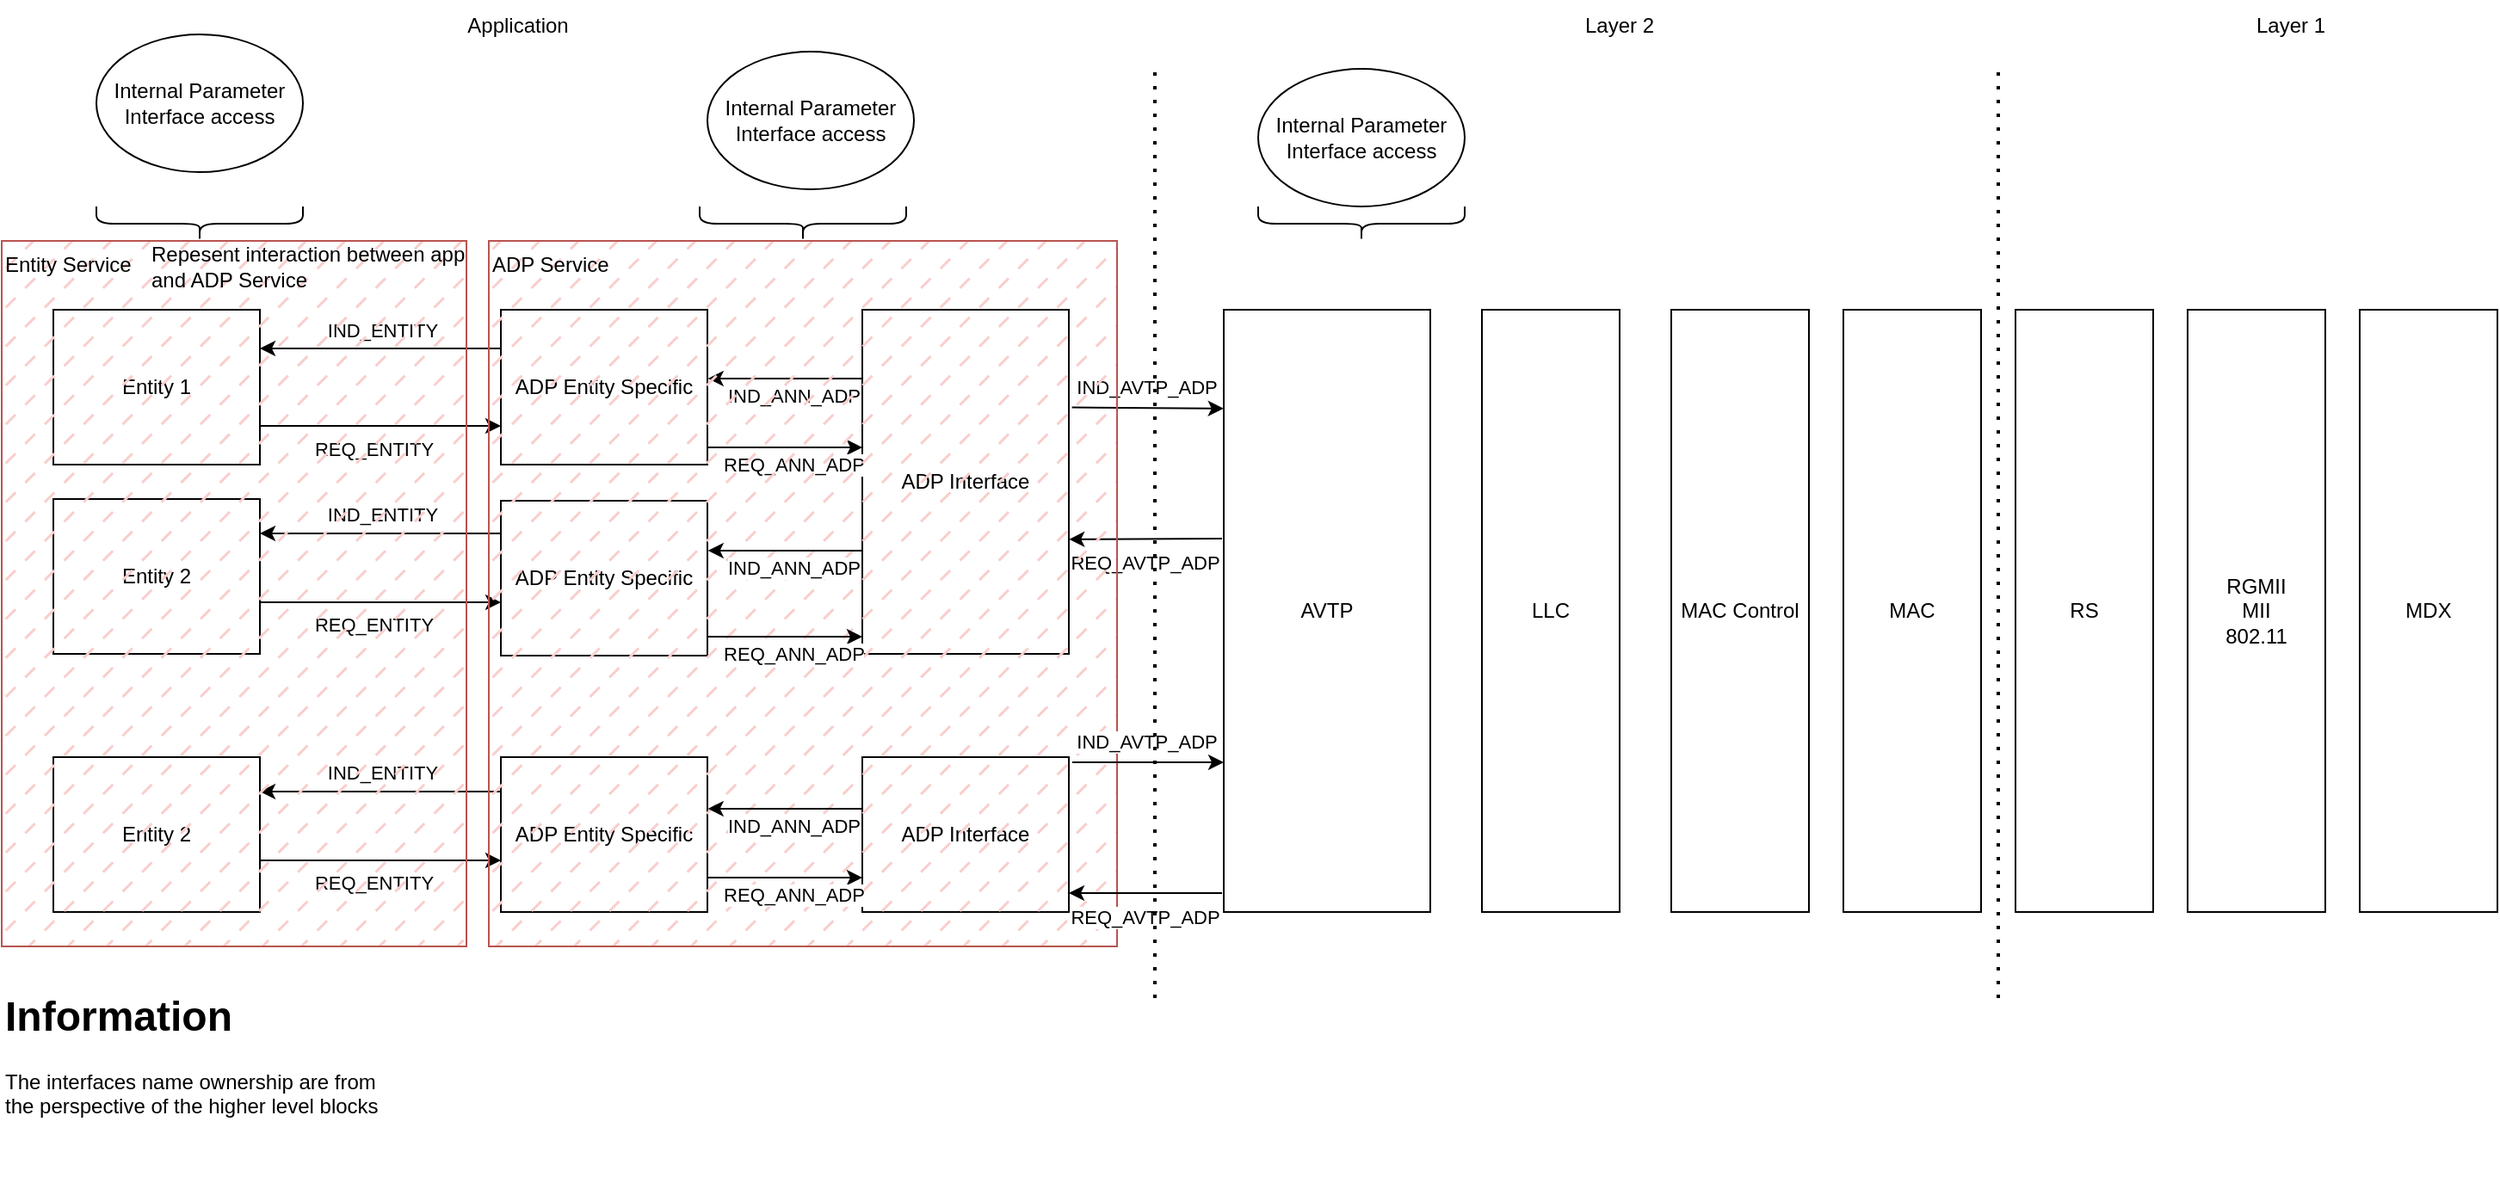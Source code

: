 <mxfile version="26.0.9">
  <diagram name="Page-1" id="9z0YFjZu2Rw0MtVLGU6C">
    <mxGraphModel dx="2083" dy="1195" grid="1" gridSize="10" guides="1" tooltips="1" connect="1" arrows="1" fold="1" page="1" pageScale="1" pageWidth="850" pageHeight="1100" math="0" shadow="0">
      <root>
        <mxCell id="0" />
        <mxCell id="1" parent="0" />
        <mxCell id="UzWYed5YLgEl18jT7IFQ-2" value="ADP Interface" style="rounded=0;whiteSpace=wrap;html=1;" parent="1" vertex="1">
          <mxGeometry x="370" y="210" width="120" height="200" as="geometry" />
        </mxCell>
        <mxCell id="UzWYed5YLgEl18jT7IFQ-3" value="AVTP" style="rounded=0;whiteSpace=wrap;html=1;" parent="1" vertex="1">
          <mxGeometry x="580" y="210" width="120" height="350" as="geometry" />
        </mxCell>
        <mxCell id="UzWYed5YLgEl18jT7IFQ-4" value="Entity 1" style="rounded=0;whiteSpace=wrap;html=1;" parent="1" vertex="1">
          <mxGeometry x="-100" y="210" width="120" height="90" as="geometry" />
        </mxCell>
        <mxCell id="wPsDTuYzJyGJiECS1vXu-1" style="edgeStyle=orthogonalEdgeStyle;rounded=0;orthogonalLoop=1;jettySize=auto;html=1;entryX=1;entryY=0.25;entryDx=0;entryDy=0;exitX=0;exitY=0.25;exitDx=0;exitDy=0;" parent="1" source="UzWYed5YLgEl18jT7IFQ-10" target="UzWYed5YLgEl18jT7IFQ-4" edge="1">
          <mxGeometry relative="1" as="geometry">
            <Array as="points">
              <mxPoint x="120" y="233" />
              <mxPoint x="120" y="233" />
            </Array>
          </mxGeometry>
        </mxCell>
        <mxCell id="wPsDTuYzJyGJiECS1vXu-2" value="IND_ENTITY" style="edgeLabel;html=1;align=center;verticalAlign=middle;resizable=0;points=[];" parent="wPsDTuYzJyGJiECS1vXu-1" vertex="1" connectable="0">
          <mxGeometry x="0.209" relative="1" as="geometry">
            <mxPoint x="15" y="-11" as="offset" />
          </mxGeometry>
        </mxCell>
        <mxCell id="UzWYed5YLgEl18jT7IFQ-10" value="ADP Entity Specific" style="rounded=0;whiteSpace=wrap;html=1;" parent="1" vertex="1">
          <mxGeometry x="160" y="210" width="120" height="90" as="geometry" />
        </mxCell>
        <mxCell id="UzWYed5YLgEl18jT7IFQ-13" value="MAC" style="rounded=0;whiteSpace=wrap;html=1;" parent="1" vertex="1">
          <mxGeometry x="940" y="210" width="80" height="350" as="geometry" />
        </mxCell>
        <mxCell id="UzWYed5YLgEl18jT7IFQ-18" value="ADP Entity Specific" style="rounded=0;whiteSpace=wrap;html=1;" parent="1" vertex="1">
          <mxGeometry x="160" y="321" width="120" height="90" as="geometry" />
        </mxCell>
        <mxCell id="UzWYed5YLgEl18jT7IFQ-21" value="ADP Interface" style="rounded=0;whiteSpace=wrap;html=1;" parent="1" vertex="1">
          <mxGeometry x="370" y="470" width="120" height="90" as="geometry" />
        </mxCell>
        <mxCell id="UzWYed5YLgEl18jT7IFQ-23" value="Entity 2" style="rounded=0;whiteSpace=wrap;html=1;" parent="1" vertex="1">
          <mxGeometry x="-100" y="320" width="120" height="90" as="geometry" />
        </mxCell>
        <mxCell id="UzWYed5YLgEl18jT7IFQ-25" value="ADP Entity Specific" style="rounded=0;whiteSpace=wrap;html=1;" parent="1" vertex="1">
          <mxGeometry x="160" y="470" width="120" height="90" as="geometry" />
        </mxCell>
        <mxCell id="UzWYed5YLgEl18jT7IFQ-28" value="" style="shape=curlyBracket;whiteSpace=wrap;html=1;rounded=1;flipH=1;labelPosition=right;verticalLabelPosition=middle;align=left;verticalAlign=middle;rotation=90;" parent="1" vertex="1">
          <mxGeometry x="-25" y="100" width="20" height="120" as="geometry" />
        </mxCell>
        <mxCell id="UzWYed5YLgEl18jT7IFQ-30" value="" style="shape=curlyBracket;whiteSpace=wrap;html=1;rounded=1;flipH=1;labelPosition=right;verticalLabelPosition=middle;align=left;verticalAlign=middle;rotation=90;" parent="1" vertex="1">
          <mxGeometry x="325.5" y="100" width="20" height="120" as="geometry" />
        </mxCell>
        <mxCell id="UzWYed5YLgEl18jT7IFQ-31" value="Internal Parameter Interface access" style="ellipse;whiteSpace=wrap;html=1;" parent="1" vertex="1">
          <mxGeometry x="280" y="60" width="120" height="80" as="geometry" />
        </mxCell>
        <mxCell id="UzWYed5YLgEl18jT7IFQ-32" value="Internal Parameter Interface access" style="ellipse;whiteSpace=wrap;html=1;" parent="1" vertex="1">
          <mxGeometry x="-75" y="50" width="120" height="80" as="geometry" />
        </mxCell>
        <mxCell id="UzWYed5YLgEl18jT7IFQ-34" value="Entity 2" style="rounded=0;whiteSpace=wrap;html=1;" parent="1" vertex="1">
          <mxGeometry x="-100" y="470" width="120" height="90" as="geometry" />
        </mxCell>
        <mxCell id="wPsDTuYzJyGJiECS1vXu-3" value="" style="endArrow=classic;html=1;rounded=0;exitX=1;exitY=0.75;exitDx=0;exitDy=0;entryX=0;entryY=0.75;entryDx=0;entryDy=0;" parent="1" source="UzWYed5YLgEl18jT7IFQ-4" target="UzWYed5YLgEl18jT7IFQ-10" edge="1">
          <mxGeometry width="50" height="50" relative="1" as="geometry">
            <mxPoint x="360" y="280" as="sourcePoint" />
            <mxPoint x="410" y="230" as="targetPoint" />
          </mxGeometry>
        </mxCell>
        <mxCell id="wPsDTuYzJyGJiECS1vXu-4" value="REQ_ENTITY" style="edgeLabel;html=1;align=center;verticalAlign=middle;resizable=0;points=[];" parent="wPsDTuYzJyGJiECS1vXu-3" vertex="1" connectable="0">
          <mxGeometry x="-0.055" y="3" relative="1" as="geometry">
            <mxPoint y="16" as="offset" />
          </mxGeometry>
        </mxCell>
        <mxCell id="wPsDTuYzJyGJiECS1vXu-15" value="" style="shape=curlyBracket;whiteSpace=wrap;html=1;rounded=1;flipH=1;labelPosition=right;verticalLabelPosition=middle;align=left;verticalAlign=middle;rotation=90;" parent="1" vertex="1">
          <mxGeometry x="650" y="100" width="20" height="120" as="geometry" />
        </mxCell>
        <mxCell id="wPsDTuYzJyGJiECS1vXu-16" value="Internal Parameter Interface access" style="ellipse;whiteSpace=wrap;html=1;" parent="1" vertex="1">
          <mxGeometry x="600" y="70" width="120" height="80" as="geometry" />
        </mxCell>
        <mxCell id="wPsDTuYzJyGJiECS1vXu-18" value="" style="endArrow=classic;html=1;rounded=0;entryX=-0.001;entryY=0.164;entryDx=0;entryDy=0;entryPerimeter=0;exitX=1.015;exitY=0.284;exitDx=0;exitDy=0;exitPerimeter=0;" parent="1" source="UzWYed5YLgEl18jT7IFQ-2" target="UzWYed5YLgEl18jT7IFQ-3" edge="1">
          <mxGeometry width="50" height="50" relative="1" as="geometry">
            <mxPoint x="490" y="320" as="sourcePoint" />
            <mxPoint x="540" y="270" as="targetPoint" />
          </mxGeometry>
        </mxCell>
        <mxCell id="wPsDTuYzJyGJiECS1vXu-38" value="IND_AVTP_ADP" style="edgeLabel;html=1;align=center;verticalAlign=middle;resizable=0;points=[];" parent="wPsDTuYzJyGJiECS1vXu-18" vertex="1" connectable="0">
          <mxGeometry x="-0.594" y="-2" relative="1" as="geometry">
            <mxPoint x="25" y="-14" as="offset" />
          </mxGeometry>
        </mxCell>
        <mxCell id="wPsDTuYzJyGJiECS1vXu-19" value="" style="endArrow=classic;html=1;rounded=0;entryX=1.001;entryY=0.667;entryDx=0;entryDy=0;entryPerimeter=0;" parent="1" target="UzWYed5YLgEl18jT7IFQ-2" edge="1">
          <mxGeometry width="50" height="50" relative="1" as="geometry">
            <mxPoint x="579" y="343" as="sourcePoint" />
            <mxPoint x="490" y="340" as="targetPoint" />
          </mxGeometry>
        </mxCell>
        <mxCell id="wPsDTuYzJyGJiECS1vXu-39" value="REQ_AVTP_ADP" style="edgeLabel;html=1;align=center;verticalAlign=middle;resizable=0;points=[];" parent="wPsDTuYzJyGJiECS1vXu-19" vertex="1" connectable="0">
          <mxGeometry x="0.188" y="2" relative="1" as="geometry">
            <mxPoint x="8" y="12" as="offset" />
          </mxGeometry>
        </mxCell>
        <mxCell id="wPsDTuYzJyGJiECS1vXu-20" style="edgeStyle=orthogonalEdgeStyle;rounded=0;orthogonalLoop=1;jettySize=auto;html=1;entryX=1;entryY=0.25;entryDx=0;entryDy=0;exitX=0;exitY=0.25;exitDx=0;exitDy=0;" parent="1" edge="1">
          <mxGeometry relative="1" as="geometry">
            <mxPoint x="160" y="340" as="sourcePoint" />
            <mxPoint x="20" y="340" as="targetPoint" />
            <Array as="points">
              <mxPoint x="120" y="340" />
              <mxPoint x="120" y="340" />
            </Array>
          </mxGeometry>
        </mxCell>
        <mxCell id="wPsDTuYzJyGJiECS1vXu-21" value="IND_ENTITY" style="edgeLabel;html=1;align=center;verticalAlign=middle;resizable=0;points=[];" parent="wPsDTuYzJyGJiECS1vXu-20" vertex="1" connectable="0">
          <mxGeometry x="0.209" relative="1" as="geometry">
            <mxPoint x="15" y="-11" as="offset" />
          </mxGeometry>
        </mxCell>
        <mxCell id="wPsDTuYzJyGJiECS1vXu-22" value="" style="endArrow=classic;html=1;rounded=0;exitX=1;exitY=0.75;exitDx=0;exitDy=0;entryX=0;entryY=0.75;entryDx=0;entryDy=0;" parent="1" edge="1">
          <mxGeometry width="50" height="50" relative="1" as="geometry">
            <mxPoint x="20" y="380" as="sourcePoint" />
            <mxPoint x="160" y="380" as="targetPoint" />
          </mxGeometry>
        </mxCell>
        <mxCell id="wPsDTuYzJyGJiECS1vXu-23" value="REQ_ENTITY" style="edgeLabel;html=1;align=center;verticalAlign=middle;resizable=0;points=[];" parent="wPsDTuYzJyGJiECS1vXu-22" vertex="1" connectable="0">
          <mxGeometry x="-0.055" y="3" relative="1" as="geometry">
            <mxPoint y="16" as="offset" />
          </mxGeometry>
        </mxCell>
        <mxCell id="wPsDTuYzJyGJiECS1vXu-24" style="edgeStyle=orthogonalEdgeStyle;rounded=0;orthogonalLoop=1;jettySize=auto;html=1;entryX=1;entryY=0.25;entryDx=0;entryDy=0;exitX=0;exitY=0.25;exitDx=0;exitDy=0;" parent="1" edge="1">
          <mxGeometry relative="1" as="geometry">
            <mxPoint x="160" y="490" as="sourcePoint" />
            <mxPoint x="20" y="490" as="targetPoint" />
            <Array as="points">
              <mxPoint x="120" y="490" />
              <mxPoint x="120" y="490" />
            </Array>
          </mxGeometry>
        </mxCell>
        <mxCell id="wPsDTuYzJyGJiECS1vXu-25" value="IND_ENTITY" style="edgeLabel;html=1;align=center;verticalAlign=middle;resizable=0;points=[];" parent="wPsDTuYzJyGJiECS1vXu-24" vertex="1" connectable="0">
          <mxGeometry x="0.209" relative="1" as="geometry">
            <mxPoint x="15" y="-11" as="offset" />
          </mxGeometry>
        </mxCell>
        <mxCell id="wPsDTuYzJyGJiECS1vXu-26" value="" style="endArrow=classic;html=1;rounded=0;exitX=1;exitY=0.75;exitDx=0;exitDy=0;entryX=0;entryY=0.75;entryDx=0;entryDy=0;" parent="1" edge="1">
          <mxGeometry width="50" height="50" relative="1" as="geometry">
            <mxPoint x="20" y="530" as="sourcePoint" />
            <mxPoint x="160" y="530" as="targetPoint" />
          </mxGeometry>
        </mxCell>
        <mxCell id="wPsDTuYzJyGJiECS1vXu-27" value="REQ_ENTITY" style="edgeLabel;html=1;align=center;verticalAlign=middle;resizable=0;points=[];" parent="wPsDTuYzJyGJiECS1vXu-26" vertex="1" connectable="0">
          <mxGeometry x="-0.055" y="3" relative="1" as="geometry">
            <mxPoint y="16" as="offset" />
          </mxGeometry>
        </mxCell>
        <mxCell id="wPsDTuYzJyGJiECS1vXu-29" value="" style="endArrow=classic;html=1;rounded=0;entryX=1;entryY=0.667;entryDx=0;entryDy=0;entryPerimeter=0;exitX=-0.003;exitY=0.298;exitDx=0;exitDy=0;exitPerimeter=0;" parent="1" edge="1">
          <mxGeometry width="50" height="50" relative="1" as="geometry">
            <mxPoint x="370.0" y="250.0" as="sourcePoint" />
            <mxPoint x="280.36" y="250" as="targetPoint" />
          </mxGeometry>
        </mxCell>
        <mxCell id="wPsDTuYzJyGJiECS1vXu-30" value="IND_ANN_ADP" style="edgeLabel;html=1;align=center;verticalAlign=middle;resizable=0;points=[];" parent="wPsDTuYzJyGJiECS1vXu-29" vertex="1" connectable="0">
          <mxGeometry x="0.214" y="1" relative="1" as="geometry">
            <mxPoint x="14" y="9" as="offset" />
          </mxGeometry>
        </mxCell>
        <mxCell id="wPsDTuYzJyGJiECS1vXu-32" value="&lt;h1 style=&quot;margin-top: 0px;&quot;&gt;Information&lt;/h1&gt;&lt;p&gt;The interfaces name ownership are from the perspective of the higher level blocks&lt;/p&gt;" style="text;html=1;whiteSpace=wrap;overflow=hidden;rounded=0;" parent="1" vertex="1">
          <mxGeometry x="-130" y="600" width="230" height="110" as="geometry" />
        </mxCell>
        <mxCell id="wPsDTuYzJyGJiECS1vXu-34" value="Entity Service" style="rounded=0;whiteSpace=wrap;html=1;fillColor=#f8cecc;fillStyle=dashed;strokeColor=#b85450;align=left;verticalAlign=top;" parent="1" vertex="1">
          <mxGeometry x="-130" y="170" width="270" height="410" as="geometry" />
        </mxCell>
        <mxCell id="wPsDTuYzJyGJiECS1vXu-28" value="REQ_ANN_ADP" style="endArrow=classic;html=1;rounded=0;entryX=0.003;entryY=0.08;entryDx=0;entryDy=0;entryPerimeter=0;" parent="1" edge="1">
          <mxGeometry x="0.111" y="-10" width="50" height="50" relative="1" as="geometry">
            <mxPoint x="280" y="290" as="sourcePoint" />
            <mxPoint x="370" y="290" as="targetPoint" />
            <mxPoint as="offset" />
          </mxGeometry>
        </mxCell>
        <mxCell id="wPsDTuYzJyGJiECS1vXu-36" value="ADP Service" style="rounded=0;whiteSpace=wrap;html=1;fillColor=#f8cecc;fillStyle=dashed;strokeColor=#b85450;align=left;verticalAlign=top;" parent="1" vertex="1">
          <mxGeometry x="153" y="170" width="365" height="410" as="geometry" />
        </mxCell>
        <mxCell id="wPsDTuYzJyGJiECS1vXu-41" value="" style="endArrow=classic;html=1;rounded=0;entryX=-0.001;entryY=0.164;entryDx=0;entryDy=0;entryPerimeter=0;exitX=1.015;exitY=0.284;exitDx=0;exitDy=0;exitPerimeter=0;" parent="1" edge="1">
          <mxGeometry width="50" height="50" relative="1" as="geometry">
            <mxPoint x="492" y="473" as="sourcePoint" />
            <mxPoint x="580" y="473" as="targetPoint" />
          </mxGeometry>
        </mxCell>
        <mxCell id="wPsDTuYzJyGJiECS1vXu-42" value="IND_AVTP_ADP" style="edgeLabel;html=1;align=center;verticalAlign=middle;resizable=0;points=[];" parent="wPsDTuYzJyGJiECS1vXu-41" vertex="1" connectable="0">
          <mxGeometry x="-0.594" y="-2" relative="1" as="geometry">
            <mxPoint x="25" y="-14" as="offset" />
          </mxGeometry>
        </mxCell>
        <mxCell id="wPsDTuYzJyGJiECS1vXu-43" value="" style="endArrow=classic;html=1;rounded=0;entryX=1.001;entryY=0.667;entryDx=0;entryDy=0;entryPerimeter=0;" parent="1" edge="1">
          <mxGeometry width="50" height="50" relative="1" as="geometry">
            <mxPoint x="579" y="549" as="sourcePoint" />
            <mxPoint x="490" y="549" as="targetPoint" />
          </mxGeometry>
        </mxCell>
        <mxCell id="wPsDTuYzJyGJiECS1vXu-44" value="REQ_AVTP_ADP" style="edgeLabel;html=1;align=center;verticalAlign=middle;resizable=0;points=[];" parent="wPsDTuYzJyGJiECS1vXu-43" vertex="1" connectable="0">
          <mxGeometry x="0.188" y="2" relative="1" as="geometry">
            <mxPoint x="8" y="12" as="offset" />
          </mxGeometry>
        </mxCell>
        <mxCell id="wPsDTuYzJyGJiECS1vXu-45" value="Repesent interaction between app and ADP Service" style="text;html=1;align=left;verticalAlign=middle;whiteSpace=wrap;rounded=0;" parent="1" vertex="1">
          <mxGeometry x="-45" y="170" width="185" height="30" as="geometry" />
        </mxCell>
        <mxCell id="wPsDTuYzJyGJiECS1vXu-46" value="LLC" style="rounded=0;whiteSpace=wrap;html=1;" parent="1" vertex="1">
          <mxGeometry x="730" y="210" width="80" height="350" as="geometry" />
        </mxCell>
        <mxCell id="wPsDTuYzJyGJiECS1vXu-49" value="REQ_ANN_ADP" style="endArrow=classic;html=1;rounded=0;entryX=0.003;entryY=0.08;entryDx=0;entryDy=0;entryPerimeter=0;" parent="1" edge="1">
          <mxGeometry x="0.111" y="-10" width="50" height="50" relative="1" as="geometry">
            <mxPoint x="280" y="540" as="sourcePoint" />
            <mxPoint x="370" y="540" as="targetPoint" />
            <mxPoint as="offset" />
          </mxGeometry>
        </mxCell>
        <mxCell id="wPsDTuYzJyGJiECS1vXu-50" value="" style="endArrow=classic;html=1;rounded=0;entryX=1;entryY=0.667;entryDx=0;entryDy=0;entryPerimeter=0;exitX=-0.003;exitY=0.298;exitDx=0;exitDy=0;exitPerimeter=0;" parent="1" edge="1">
          <mxGeometry width="50" height="50" relative="1" as="geometry">
            <mxPoint x="370.0" y="350" as="sourcePoint" />
            <mxPoint x="280.36" y="350" as="targetPoint" />
          </mxGeometry>
        </mxCell>
        <mxCell id="wPsDTuYzJyGJiECS1vXu-51" value="IND_ANN_ADP" style="edgeLabel;html=1;align=center;verticalAlign=middle;resizable=0;points=[];" parent="wPsDTuYzJyGJiECS1vXu-50" vertex="1" connectable="0">
          <mxGeometry x="0.214" y="1" relative="1" as="geometry">
            <mxPoint x="14" y="9" as="offset" />
          </mxGeometry>
        </mxCell>
        <mxCell id="wPsDTuYzJyGJiECS1vXu-52" value="REQ_ANN_ADP" style="endArrow=classic;html=1;rounded=0;entryX=0.003;entryY=0.08;entryDx=0;entryDy=0;entryPerimeter=0;" parent="1" edge="1">
          <mxGeometry x="0.111" y="-10" width="50" height="50" relative="1" as="geometry">
            <mxPoint x="280" y="400" as="sourcePoint" />
            <mxPoint x="370" y="400" as="targetPoint" />
            <mxPoint as="offset" />
          </mxGeometry>
        </mxCell>
        <mxCell id="wPsDTuYzJyGJiECS1vXu-53" value="" style="endArrow=classic;html=1;rounded=0;entryX=1;entryY=0.667;entryDx=0;entryDy=0;entryPerimeter=0;exitX=-0.003;exitY=0.298;exitDx=0;exitDy=0;exitPerimeter=0;" parent="1" edge="1">
          <mxGeometry width="50" height="50" relative="1" as="geometry">
            <mxPoint x="370.0" y="500" as="sourcePoint" />
            <mxPoint x="280.36" y="500" as="targetPoint" />
          </mxGeometry>
        </mxCell>
        <mxCell id="wPsDTuYzJyGJiECS1vXu-54" value="IND_ANN_ADP" style="edgeLabel;html=1;align=center;verticalAlign=middle;resizable=0;points=[];" parent="wPsDTuYzJyGJiECS1vXu-53" vertex="1" connectable="0">
          <mxGeometry x="0.214" y="1" relative="1" as="geometry">
            <mxPoint x="14" y="9" as="offset" />
          </mxGeometry>
        </mxCell>
        <mxCell id="wPsDTuYzJyGJiECS1vXu-56" value="" style="endArrow=none;dashed=1;html=1;dashPattern=1 3;strokeWidth=2;rounded=0;" parent="1" edge="1">
          <mxGeometry width="50" height="50" relative="1" as="geometry">
            <mxPoint x="540" y="610" as="sourcePoint" />
            <mxPoint x="540" y="70" as="targetPoint" />
          </mxGeometry>
        </mxCell>
        <mxCell id="wPsDTuYzJyGJiECS1vXu-57" value="Application" style="text;html=1;align=center;verticalAlign=middle;whiteSpace=wrap;rounded=0;" parent="1" vertex="1">
          <mxGeometry x="140" y="30" width="60" height="30" as="geometry" />
        </mxCell>
        <mxCell id="PNcOMyIkJclShISVorKu-2" value="Layer 2" style="text;html=1;align=center;verticalAlign=middle;whiteSpace=wrap;rounded=0;" vertex="1" parent="1">
          <mxGeometry x="780" y="30" width="60" height="30" as="geometry" />
        </mxCell>
        <mxCell id="PNcOMyIkJclShISVorKu-3" value="MAC Control" style="rounded=0;whiteSpace=wrap;html=1;" vertex="1" parent="1">
          <mxGeometry x="840" y="210" width="80" height="350" as="geometry" />
        </mxCell>
        <mxCell id="PNcOMyIkJclShISVorKu-4" value="RS" style="rounded=0;whiteSpace=wrap;html=1;" vertex="1" parent="1">
          <mxGeometry x="1040" y="210" width="80" height="350" as="geometry" />
        </mxCell>
        <mxCell id="PNcOMyIkJclShISVorKu-5" value="" style="endArrow=none;dashed=1;html=1;dashPattern=1 3;strokeWidth=2;rounded=0;" edge="1" parent="1">
          <mxGeometry width="50" height="50" relative="1" as="geometry">
            <mxPoint x="1030" y="610" as="sourcePoint" />
            <mxPoint x="1030" y="70" as="targetPoint" />
          </mxGeometry>
        </mxCell>
        <mxCell id="PNcOMyIkJclShISVorKu-6" value="RGMII&lt;div&gt;MII&lt;div&gt;802.11&lt;/div&gt;&lt;/div&gt;" style="rounded=0;whiteSpace=wrap;html=1;" vertex="1" parent="1">
          <mxGeometry x="1140" y="210" width="80" height="350" as="geometry" />
        </mxCell>
        <mxCell id="PNcOMyIkJclShISVorKu-7" value="Layer 1" style="text;html=1;align=center;verticalAlign=middle;whiteSpace=wrap;rounded=0;" vertex="1" parent="1">
          <mxGeometry x="1170" y="30" width="60" height="30" as="geometry" />
        </mxCell>
        <mxCell id="PNcOMyIkJclShISVorKu-8" value="MDX" style="rounded=0;whiteSpace=wrap;html=1;" vertex="1" parent="1">
          <mxGeometry x="1240" y="210" width="80" height="350" as="geometry" />
        </mxCell>
      </root>
    </mxGraphModel>
  </diagram>
</mxfile>
